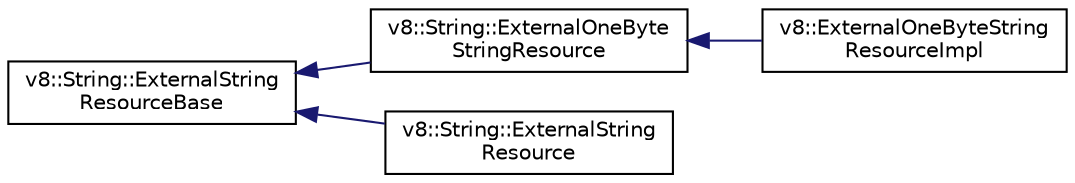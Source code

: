 digraph "Graphical Class Hierarchy"
{
  edge [fontname="Helvetica",fontsize="10",labelfontname="Helvetica",labelfontsize="10"];
  node [fontname="Helvetica",fontsize="10",shape=record];
  rankdir="LR";
  Node1 [label="v8::String::ExternalString\lResourceBase",height=0.2,width=0.4,color="black", fillcolor="white", style="filled",URL="$classv8_1_1String_1_1ExternalStringResourceBase.html"];
  Node1 -> Node2 [dir="back",color="midnightblue",fontsize="10",style="solid",fontname="Helvetica"];
  Node2 [label="v8::String::ExternalOneByte\lStringResource",height=0.2,width=0.4,color="black", fillcolor="white", style="filled",URL="$classv8_1_1String_1_1ExternalOneByteStringResource.html"];
  Node2 -> Node3 [dir="back",color="midnightblue",fontsize="10",style="solid",fontname="Helvetica"];
  Node3 [label="v8::ExternalOneByteString\lResourceImpl",height=0.2,width=0.4,color="black", fillcolor="white", style="filled",URL="$classv8_1_1ExternalOneByteStringResourceImpl.html"];
  Node1 -> Node4 [dir="back",color="midnightblue",fontsize="10",style="solid",fontname="Helvetica"];
  Node4 [label="v8::String::ExternalString\lResource",height=0.2,width=0.4,color="black", fillcolor="white", style="filled",URL="$classv8_1_1String_1_1ExternalStringResource.html"];
}
